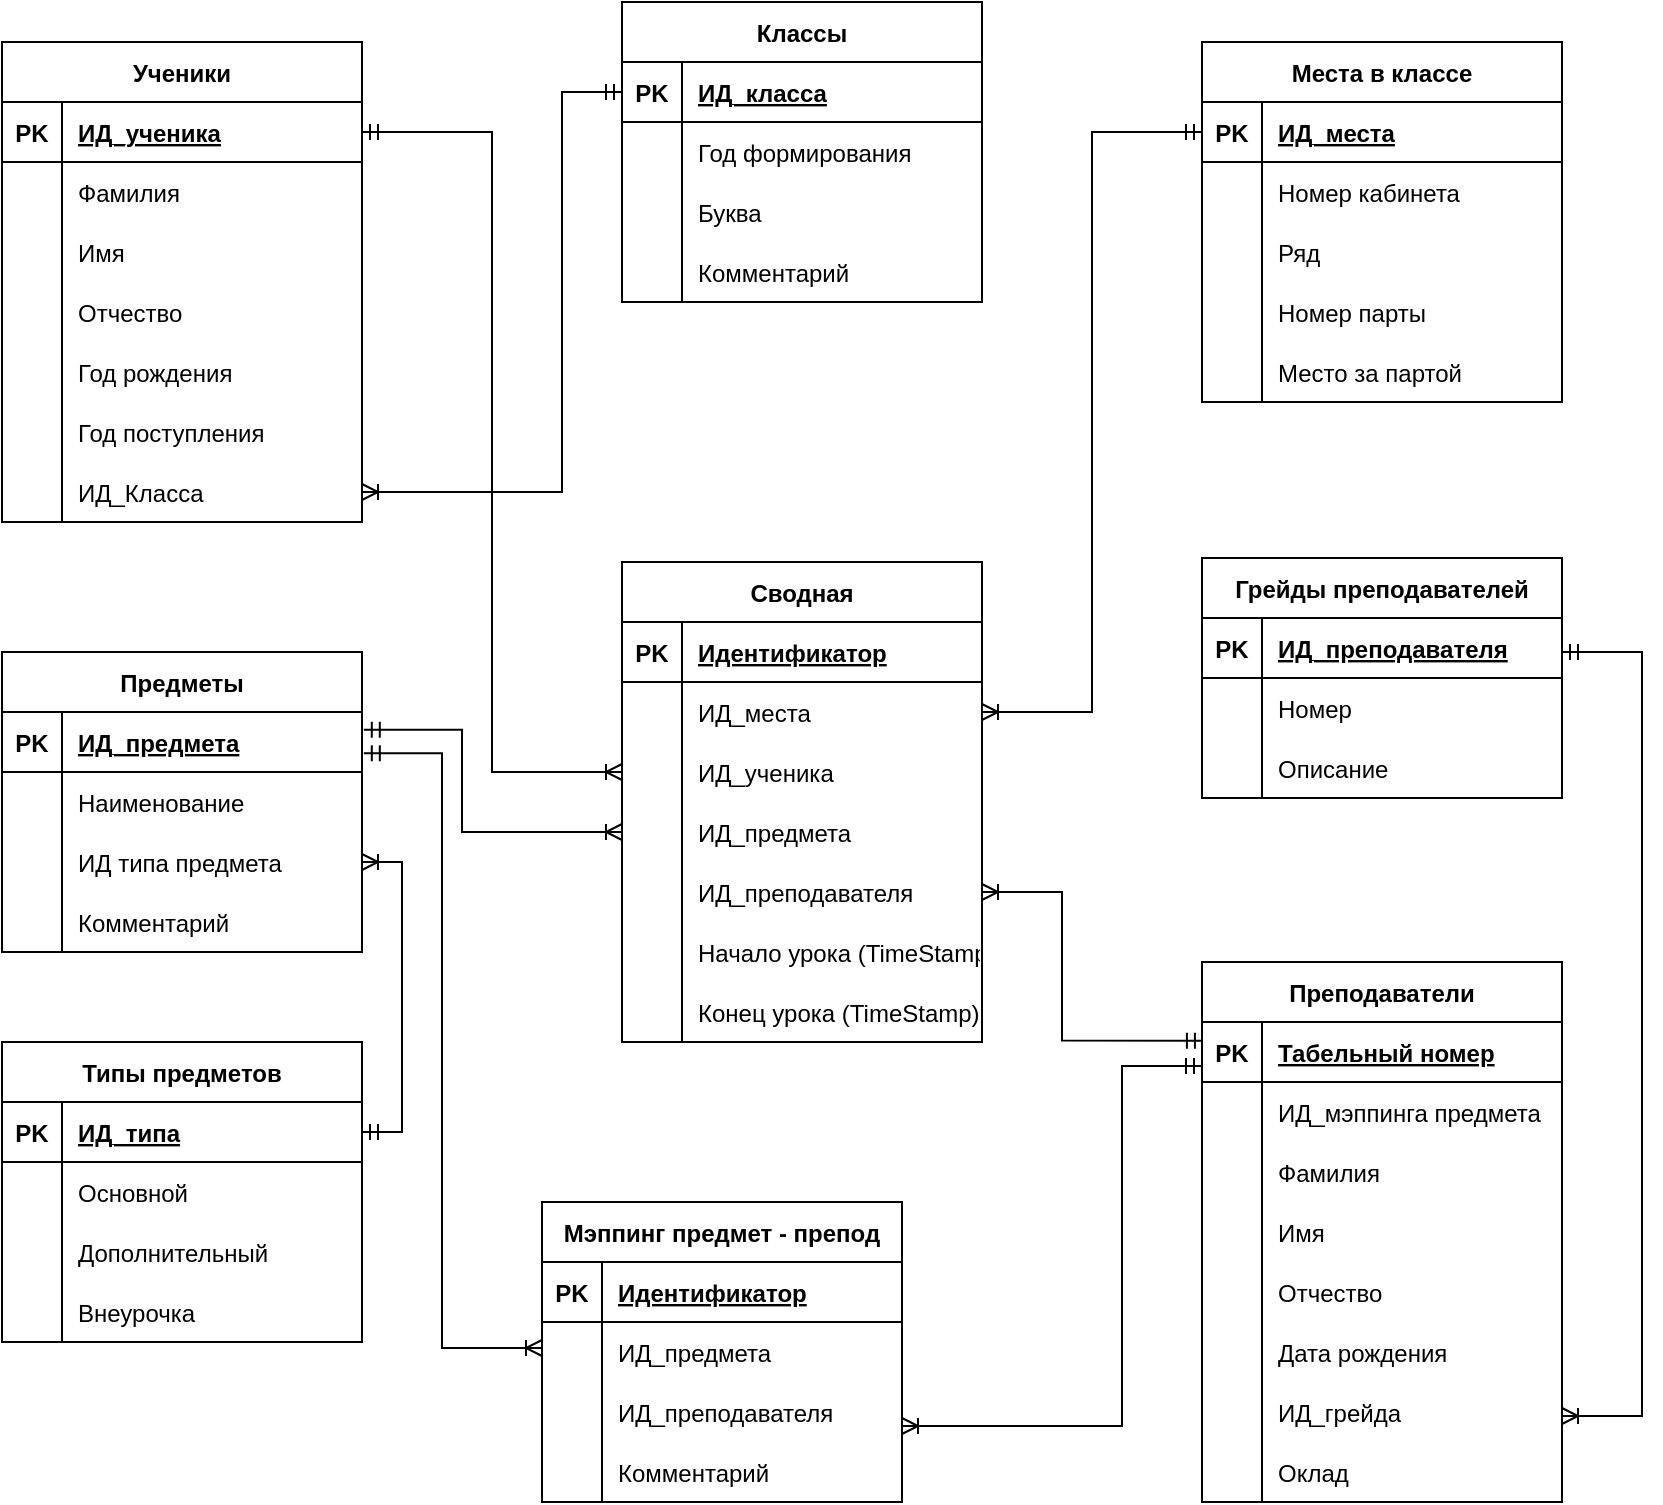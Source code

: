 <mxfile version="20.8.13" type="device"><diagram name="Page-1" id="BfJ2sQwcucWnNq_eEZPX"><mxGraphModel dx="1154" dy="532" grid="1" gridSize="10" guides="1" tooltips="1" connect="1" arrows="1" fold="1" page="1" pageScale="1" pageWidth="827" pageHeight="1169" math="0" shadow="0"><root><mxCell id="0"/><mxCell id="1" parent="0"/><mxCell id="0pB2PIKe-J7I4GtsPSoR-5" value="Ученики" style="shape=table;startSize=30;container=1;collapsible=1;childLayout=tableLayout;fixedRows=1;rowLines=0;fontStyle=1;align=center;resizeLast=1;" vertex="1" parent="1"><mxGeometry x="70" y="100" width="180" height="240" as="geometry"/></mxCell><mxCell id="0pB2PIKe-J7I4GtsPSoR-6" value="" style="shape=tableRow;horizontal=0;startSize=0;swimlaneHead=0;swimlaneBody=0;fillColor=none;collapsible=0;dropTarget=0;points=[[0,0.5],[1,0.5]];portConstraint=eastwest;top=0;left=0;right=0;bottom=1;" vertex="1" parent="0pB2PIKe-J7I4GtsPSoR-5"><mxGeometry y="30" width="180" height="30" as="geometry"/></mxCell><mxCell id="0pB2PIKe-J7I4GtsPSoR-7" value="PK" style="shape=partialRectangle;connectable=0;fillColor=none;top=0;left=0;bottom=0;right=0;fontStyle=1;overflow=hidden;" vertex="1" parent="0pB2PIKe-J7I4GtsPSoR-6"><mxGeometry width="30" height="30" as="geometry"><mxRectangle width="30" height="30" as="alternateBounds"/></mxGeometry></mxCell><mxCell id="0pB2PIKe-J7I4GtsPSoR-8" value="ИД_ученика" style="shape=partialRectangle;connectable=0;fillColor=none;top=0;left=0;bottom=0;right=0;align=left;spacingLeft=6;fontStyle=5;overflow=hidden;" vertex="1" parent="0pB2PIKe-J7I4GtsPSoR-6"><mxGeometry x="30" width="150" height="30" as="geometry"><mxRectangle width="150" height="30" as="alternateBounds"/></mxGeometry></mxCell><mxCell id="0pB2PIKe-J7I4GtsPSoR-9" value="" style="shape=tableRow;horizontal=0;startSize=0;swimlaneHead=0;swimlaneBody=0;fillColor=none;collapsible=0;dropTarget=0;points=[[0,0.5],[1,0.5]];portConstraint=eastwest;top=0;left=0;right=0;bottom=0;" vertex="1" parent="0pB2PIKe-J7I4GtsPSoR-5"><mxGeometry y="60" width="180" height="30" as="geometry"/></mxCell><mxCell id="0pB2PIKe-J7I4GtsPSoR-10" value="" style="shape=partialRectangle;connectable=0;fillColor=none;top=0;left=0;bottom=0;right=0;editable=1;overflow=hidden;" vertex="1" parent="0pB2PIKe-J7I4GtsPSoR-9"><mxGeometry width="30" height="30" as="geometry"><mxRectangle width="30" height="30" as="alternateBounds"/></mxGeometry></mxCell><mxCell id="0pB2PIKe-J7I4GtsPSoR-11" value="Фамилия" style="shape=partialRectangle;connectable=0;fillColor=none;top=0;left=0;bottom=0;right=0;align=left;spacingLeft=6;overflow=hidden;" vertex="1" parent="0pB2PIKe-J7I4GtsPSoR-9"><mxGeometry x="30" width="150" height="30" as="geometry"><mxRectangle width="150" height="30" as="alternateBounds"/></mxGeometry></mxCell><mxCell id="0pB2PIKe-J7I4GtsPSoR-12" value="" style="shape=tableRow;horizontal=0;startSize=0;swimlaneHead=0;swimlaneBody=0;fillColor=none;collapsible=0;dropTarget=0;points=[[0,0.5],[1,0.5]];portConstraint=eastwest;top=0;left=0;right=0;bottom=0;" vertex="1" parent="0pB2PIKe-J7I4GtsPSoR-5"><mxGeometry y="90" width="180" height="30" as="geometry"/></mxCell><mxCell id="0pB2PIKe-J7I4GtsPSoR-13" value="" style="shape=partialRectangle;connectable=0;fillColor=none;top=0;left=0;bottom=0;right=0;editable=1;overflow=hidden;" vertex="1" parent="0pB2PIKe-J7I4GtsPSoR-12"><mxGeometry width="30" height="30" as="geometry"><mxRectangle width="30" height="30" as="alternateBounds"/></mxGeometry></mxCell><mxCell id="0pB2PIKe-J7I4GtsPSoR-14" value="Имя" style="shape=partialRectangle;connectable=0;fillColor=none;top=0;left=0;bottom=0;right=0;align=left;spacingLeft=6;overflow=hidden;" vertex="1" parent="0pB2PIKe-J7I4GtsPSoR-12"><mxGeometry x="30" width="150" height="30" as="geometry"><mxRectangle width="150" height="30" as="alternateBounds"/></mxGeometry></mxCell><mxCell id="0pB2PIKe-J7I4GtsPSoR-15" value="" style="shape=tableRow;horizontal=0;startSize=0;swimlaneHead=0;swimlaneBody=0;fillColor=none;collapsible=0;dropTarget=0;points=[[0,0.5],[1,0.5]];portConstraint=eastwest;top=0;left=0;right=0;bottom=0;" vertex="1" parent="0pB2PIKe-J7I4GtsPSoR-5"><mxGeometry y="120" width="180" height="30" as="geometry"/></mxCell><mxCell id="0pB2PIKe-J7I4GtsPSoR-16" value="" style="shape=partialRectangle;connectable=0;fillColor=none;top=0;left=0;bottom=0;right=0;editable=1;overflow=hidden;" vertex="1" parent="0pB2PIKe-J7I4GtsPSoR-15"><mxGeometry width="30" height="30" as="geometry"><mxRectangle width="30" height="30" as="alternateBounds"/></mxGeometry></mxCell><mxCell id="0pB2PIKe-J7I4GtsPSoR-17" value="Отчество" style="shape=partialRectangle;connectable=0;fillColor=none;top=0;left=0;bottom=0;right=0;align=left;spacingLeft=6;overflow=hidden;" vertex="1" parent="0pB2PIKe-J7I4GtsPSoR-15"><mxGeometry x="30" width="150" height="30" as="geometry"><mxRectangle width="150" height="30" as="alternateBounds"/></mxGeometry></mxCell><mxCell id="0pB2PIKe-J7I4GtsPSoR-21" value="" style="shape=tableRow;horizontal=0;startSize=0;swimlaneHead=0;swimlaneBody=0;fillColor=none;collapsible=0;dropTarget=0;points=[[0,0.5],[1,0.5]];portConstraint=eastwest;top=0;left=0;right=0;bottom=0;" vertex="1" parent="0pB2PIKe-J7I4GtsPSoR-5"><mxGeometry y="150" width="180" height="30" as="geometry"/></mxCell><mxCell id="0pB2PIKe-J7I4GtsPSoR-22" value="" style="shape=partialRectangle;connectable=0;fillColor=none;top=0;left=0;bottom=0;right=0;editable=1;overflow=hidden;" vertex="1" parent="0pB2PIKe-J7I4GtsPSoR-21"><mxGeometry width="30" height="30" as="geometry"><mxRectangle width="30" height="30" as="alternateBounds"/></mxGeometry></mxCell><mxCell id="0pB2PIKe-J7I4GtsPSoR-23" value="Год рождения" style="shape=partialRectangle;connectable=0;fillColor=none;top=0;left=0;bottom=0;right=0;align=left;spacingLeft=6;overflow=hidden;" vertex="1" parent="0pB2PIKe-J7I4GtsPSoR-21"><mxGeometry x="30" width="150" height="30" as="geometry"><mxRectangle width="150" height="30" as="alternateBounds"/></mxGeometry></mxCell><mxCell id="0pB2PIKe-J7I4GtsPSoR-25" value="" style="shape=tableRow;horizontal=0;startSize=0;swimlaneHead=0;swimlaneBody=0;fillColor=none;collapsible=0;dropTarget=0;points=[[0,0.5],[1,0.5]];portConstraint=eastwest;top=0;left=0;right=0;bottom=0;" vertex="1" parent="0pB2PIKe-J7I4GtsPSoR-5"><mxGeometry y="180" width="180" height="30" as="geometry"/></mxCell><mxCell id="0pB2PIKe-J7I4GtsPSoR-26" value="" style="shape=partialRectangle;connectable=0;fillColor=none;top=0;left=0;bottom=0;right=0;editable=1;overflow=hidden;" vertex="1" parent="0pB2PIKe-J7I4GtsPSoR-25"><mxGeometry width="30" height="30" as="geometry"><mxRectangle width="30" height="30" as="alternateBounds"/></mxGeometry></mxCell><mxCell id="0pB2PIKe-J7I4GtsPSoR-27" value="Год поступления" style="shape=partialRectangle;connectable=0;fillColor=none;top=0;left=0;bottom=0;right=0;align=left;spacingLeft=6;overflow=hidden;" vertex="1" parent="0pB2PIKe-J7I4GtsPSoR-25"><mxGeometry x="30" width="150" height="30" as="geometry"><mxRectangle width="150" height="30" as="alternateBounds"/></mxGeometry></mxCell><mxCell id="0pB2PIKe-J7I4GtsPSoR-18" value="" style="shape=tableRow;horizontal=0;startSize=0;swimlaneHead=0;swimlaneBody=0;fillColor=none;collapsible=0;dropTarget=0;points=[[0,0.5],[1,0.5]];portConstraint=eastwest;top=0;left=0;right=0;bottom=0;" vertex="1" parent="0pB2PIKe-J7I4GtsPSoR-5"><mxGeometry y="210" width="180" height="30" as="geometry"/></mxCell><mxCell id="0pB2PIKe-J7I4GtsPSoR-19" value="" style="shape=partialRectangle;connectable=0;fillColor=none;top=0;left=0;bottom=0;right=0;editable=1;overflow=hidden;" vertex="1" parent="0pB2PIKe-J7I4GtsPSoR-18"><mxGeometry width="30" height="30" as="geometry"><mxRectangle width="30" height="30" as="alternateBounds"/></mxGeometry></mxCell><mxCell id="0pB2PIKe-J7I4GtsPSoR-20" value="ИД_Класса" style="shape=partialRectangle;connectable=0;fillColor=none;top=0;left=0;bottom=0;right=0;align=left;spacingLeft=6;overflow=hidden;" vertex="1" parent="0pB2PIKe-J7I4GtsPSoR-18"><mxGeometry x="30" width="150" height="30" as="geometry"><mxRectangle width="150" height="30" as="alternateBounds"/></mxGeometry></mxCell><mxCell id="0pB2PIKe-J7I4GtsPSoR-28" value="Классы" style="shape=table;startSize=30;container=1;collapsible=1;childLayout=tableLayout;fixedRows=1;rowLines=0;fontStyle=1;align=center;resizeLast=1;" vertex="1" parent="1"><mxGeometry x="380" y="80" width="180" height="150" as="geometry"/></mxCell><mxCell id="0pB2PIKe-J7I4GtsPSoR-29" value="" style="shape=tableRow;horizontal=0;startSize=0;swimlaneHead=0;swimlaneBody=0;fillColor=none;collapsible=0;dropTarget=0;points=[[0,0.5],[1,0.5]];portConstraint=eastwest;top=0;left=0;right=0;bottom=1;" vertex="1" parent="0pB2PIKe-J7I4GtsPSoR-28"><mxGeometry y="30" width="180" height="30" as="geometry"/></mxCell><mxCell id="0pB2PIKe-J7I4GtsPSoR-30" value="PK" style="shape=partialRectangle;connectable=0;fillColor=none;top=0;left=0;bottom=0;right=0;fontStyle=1;overflow=hidden;" vertex="1" parent="0pB2PIKe-J7I4GtsPSoR-29"><mxGeometry width="30" height="30" as="geometry"><mxRectangle width="30" height="30" as="alternateBounds"/></mxGeometry></mxCell><mxCell id="0pB2PIKe-J7I4GtsPSoR-31" value="ИД_класса" style="shape=partialRectangle;connectable=0;fillColor=none;top=0;left=0;bottom=0;right=0;align=left;spacingLeft=6;fontStyle=5;overflow=hidden;" vertex="1" parent="0pB2PIKe-J7I4GtsPSoR-29"><mxGeometry x="30" width="150" height="30" as="geometry"><mxRectangle width="150" height="30" as="alternateBounds"/></mxGeometry></mxCell><mxCell id="0pB2PIKe-J7I4GtsPSoR-32" value="" style="shape=tableRow;horizontal=0;startSize=0;swimlaneHead=0;swimlaneBody=0;fillColor=none;collapsible=0;dropTarget=0;points=[[0,0.5],[1,0.5]];portConstraint=eastwest;top=0;left=0;right=0;bottom=0;" vertex="1" parent="0pB2PIKe-J7I4GtsPSoR-28"><mxGeometry y="60" width="180" height="30" as="geometry"/></mxCell><mxCell id="0pB2PIKe-J7I4GtsPSoR-33" value="" style="shape=partialRectangle;connectable=0;fillColor=none;top=0;left=0;bottom=0;right=0;editable=1;overflow=hidden;" vertex="1" parent="0pB2PIKe-J7I4GtsPSoR-32"><mxGeometry width="30" height="30" as="geometry"><mxRectangle width="30" height="30" as="alternateBounds"/></mxGeometry></mxCell><mxCell id="0pB2PIKe-J7I4GtsPSoR-34" value="Год формирования" style="shape=partialRectangle;connectable=0;fillColor=none;top=0;left=0;bottom=0;right=0;align=left;spacingLeft=6;overflow=hidden;" vertex="1" parent="0pB2PIKe-J7I4GtsPSoR-32"><mxGeometry x="30" width="150" height="30" as="geometry"><mxRectangle width="150" height="30" as="alternateBounds"/></mxGeometry></mxCell><mxCell id="0pB2PIKe-J7I4GtsPSoR-35" value="" style="shape=tableRow;horizontal=0;startSize=0;swimlaneHead=0;swimlaneBody=0;fillColor=none;collapsible=0;dropTarget=0;points=[[0,0.5],[1,0.5]];portConstraint=eastwest;top=0;left=0;right=0;bottom=0;" vertex="1" parent="0pB2PIKe-J7I4GtsPSoR-28"><mxGeometry y="90" width="180" height="30" as="geometry"/></mxCell><mxCell id="0pB2PIKe-J7I4GtsPSoR-36" value="" style="shape=partialRectangle;connectable=0;fillColor=none;top=0;left=0;bottom=0;right=0;editable=1;overflow=hidden;" vertex="1" parent="0pB2PIKe-J7I4GtsPSoR-35"><mxGeometry width="30" height="30" as="geometry"><mxRectangle width="30" height="30" as="alternateBounds"/></mxGeometry></mxCell><mxCell id="0pB2PIKe-J7I4GtsPSoR-37" value="Буква" style="shape=partialRectangle;connectable=0;fillColor=none;top=0;left=0;bottom=0;right=0;align=left;spacingLeft=6;overflow=hidden;" vertex="1" parent="0pB2PIKe-J7I4GtsPSoR-35"><mxGeometry x="30" width="150" height="30" as="geometry"><mxRectangle width="150" height="30" as="alternateBounds"/></mxGeometry></mxCell><mxCell id="0pB2PIKe-J7I4GtsPSoR-38" value="" style="shape=tableRow;horizontal=0;startSize=0;swimlaneHead=0;swimlaneBody=0;fillColor=none;collapsible=0;dropTarget=0;points=[[0,0.5],[1,0.5]];portConstraint=eastwest;top=0;left=0;right=0;bottom=0;" vertex="1" parent="0pB2PIKe-J7I4GtsPSoR-28"><mxGeometry y="120" width="180" height="30" as="geometry"/></mxCell><mxCell id="0pB2PIKe-J7I4GtsPSoR-39" value="" style="shape=partialRectangle;connectable=0;fillColor=none;top=0;left=0;bottom=0;right=0;editable=1;overflow=hidden;" vertex="1" parent="0pB2PIKe-J7I4GtsPSoR-38"><mxGeometry width="30" height="30" as="geometry"><mxRectangle width="30" height="30" as="alternateBounds"/></mxGeometry></mxCell><mxCell id="0pB2PIKe-J7I4GtsPSoR-40" value="Комментарий" style="shape=partialRectangle;connectable=0;fillColor=none;top=0;left=0;bottom=0;right=0;align=left;spacingLeft=6;overflow=hidden;" vertex="1" parent="0pB2PIKe-J7I4GtsPSoR-38"><mxGeometry x="30" width="150" height="30" as="geometry"><mxRectangle width="150" height="30" as="alternateBounds"/></mxGeometry></mxCell><mxCell id="0pB2PIKe-J7I4GtsPSoR-41" value="Предметы" style="shape=table;startSize=30;container=1;collapsible=1;childLayout=tableLayout;fixedRows=1;rowLines=0;fontStyle=1;align=center;resizeLast=1;" vertex="1" parent="1"><mxGeometry x="70" y="405" width="180" height="150" as="geometry"/></mxCell><mxCell id="0pB2PIKe-J7I4GtsPSoR-42" value="" style="shape=tableRow;horizontal=0;startSize=0;swimlaneHead=0;swimlaneBody=0;fillColor=none;collapsible=0;dropTarget=0;points=[[0,0.5],[1,0.5]];portConstraint=eastwest;top=0;left=0;right=0;bottom=1;" vertex="1" parent="0pB2PIKe-J7I4GtsPSoR-41"><mxGeometry y="30" width="180" height="30" as="geometry"/></mxCell><mxCell id="0pB2PIKe-J7I4GtsPSoR-43" value="PK" style="shape=partialRectangle;connectable=0;fillColor=none;top=0;left=0;bottom=0;right=0;fontStyle=1;overflow=hidden;" vertex="1" parent="0pB2PIKe-J7I4GtsPSoR-42"><mxGeometry width="30" height="30" as="geometry"><mxRectangle width="30" height="30" as="alternateBounds"/></mxGeometry></mxCell><mxCell id="0pB2PIKe-J7I4GtsPSoR-44" value="ИД_предмета" style="shape=partialRectangle;connectable=0;fillColor=none;top=0;left=0;bottom=0;right=0;align=left;spacingLeft=6;fontStyle=5;overflow=hidden;" vertex="1" parent="0pB2PIKe-J7I4GtsPSoR-42"><mxGeometry x="30" width="150" height="30" as="geometry"><mxRectangle width="150" height="30" as="alternateBounds"/></mxGeometry></mxCell><mxCell id="0pB2PIKe-J7I4GtsPSoR-45" value="" style="shape=tableRow;horizontal=0;startSize=0;swimlaneHead=0;swimlaneBody=0;fillColor=none;collapsible=0;dropTarget=0;points=[[0,0.5],[1,0.5]];portConstraint=eastwest;top=0;left=0;right=0;bottom=0;" vertex="1" parent="0pB2PIKe-J7I4GtsPSoR-41"><mxGeometry y="60" width="180" height="30" as="geometry"/></mxCell><mxCell id="0pB2PIKe-J7I4GtsPSoR-46" value="" style="shape=partialRectangle;connectable=0;fillColor=none;top=0;left=0;bottom=0;right=0;editable=1;overflow=hidden;" vertex="1" parent="0pB2PIKe-J7I4GtsPSoR-45"><mxGeometry width="30" height="30" as="geometry"><mxRectangle width="30" height="30" as="alternateBounds"/></mxGeometry></mxCell><mxCell id="0pB2PIKe-J7I4GtsPSoR-47" value="Наименование" style="shape=partialRectangle;connectable=0;fillColor=none;top=0;left=0;bottom=0;right=0;align=left;spacingLeft=6;overflow=hidden;" vertex="1" parent="0pB2PIKe-J7I4GtsPSoR-45"><mxGeometry x="30" width="150" height="30" as="geometry"><mxRectangle width="150" height="30" as="alternateBounds"/></mxGeometry></mxCell><mxCell id="0pB2PIKe-J7I4GtsPSoR-48" value="" style="shape=tableRow;horizontal=0;startSize=0;swimlaneHead=0;swimlaneBody=0;fillColor=none;collapsible=0;dropTarget=0;points=[[0,0.5],[1,0.5]];portConstraint=eastwest;top=0;left=0;right=0;bottom=0;" vertex="1" parent="0pB2PIKe-J7I4GtsPSoR-41"><mxGeometry y="90" width="180" height="30" as="geometry"/></mxCell><mxCell id="0pB2PIKe-J7I4GtsPSoR-49" value="" style="shape=partialRectangle;connectable=0;fillColor=none;top=0;left=0;bottom=0;right=0;editable=1;overflow=hidden;" vertex="1" parent="0pB2PIKe-J7I4GtsPSoR-48"><mxGeometry width="30" height="30" as="geometry"><mxRectangle width="30" height="30" as="alternateBounds"/></mxGeometry></mxCell><mxCell id="0pB2PIKe-J7I4GtsPSoR-50" value="ИД типа предмета" style="shape=partialRectangle;connectable=0;fillColor=none;top=0;left=0;bottom=0;right=0;align=left;spacingLeft=6;overflow=hidden;" vertex="1" parent="0pB2PIKe-J7I4GtsPSoR-48"><mxGeometry x="30" width="150" height="30" as="geometry"><mxRectangle width="150" height="30" as="alternateBounds"/></mxGeometry></mxCell><mxCell id="0pB2PIKe-J7I4GtsPSoR-51" value="" style="shape=tableRow;horizontal=0;startSize=0;swimlaneHead=0;swimlaneBody=0;fillColor=none;collapsible=0;dropTarget=0;points=[[0,0.5],[1,0.5]];portConstraint=eastwest;top=0;left=0;right=0;bottom=0;" vertex="1" parent="0pB2PIKe-J7I4GtsPSoR-41"><mxGeometry y="120" width="180" height="30" as="geometry"/></mxCell><mxCell id="0pB2PIKe-J7I4GtsPSoR-52" value="" style="shape=partialRectangle;connectable=0;fillColor=none;top=0;left=0;bottom=0;right=0;editable=1;overflow=hidden;" vertex="1" parent="0pB2PIKe-J7I4GtsPSoR-51"><mxGeometry width="30" height="30" as="geometry"><mxRectangle width="30" height="30" as="alternateBounds"/></mxGeometry></mxCell><mxCell id="0pB2PIKe-J7I4GtsPSoR-53" value="Комментарий" style="shape=partialRectangle;connectable=0;fillColor=none;top=0;left=0;bottom=0;right=0;align=left;spacingLeft=6;overflow=hidden;" vertex="1" parent="0pB2PIKe-J7I4GtsPSoR-51"><mxGeometry x="30" width="150" height="30" as="geometry"><mxRectangle width="150" height="30" as="alternateBounds"/></mxGeometry></mxCell><mxCell id="0pB2PIKe-J7I4GtsPSoR-54" value="Сводная" style="shape=table;startSize=30;container=1;collapsible=1;childLayout=tableLayout;fixedRows=1;rowLines=0;fontStyle=1;align=center;resizeLast=1;" vertex="1" parent="1"><mxGeometry x="380" y="360" width="180" height="240" as="geometry"/></mxCell><mxCell id="0pB2PIKe-J7I4GtsPSoR-55" value="" style="shape=tableRow;horizontal=0;startSize=0;swimlaneHead=0;swimlaneBody=0;fillColor=none;collapsible=0;dropTarget=0;points=[[0,0.5],[1,0.5]];portConstraint=eastwest;top=0;left=0;right=0;bottom=1;" vertex="1" parent="0pB2PIKe-J7I4GtsPSoR-54"><mxGeometry y="30" width="180" height="30" as="geometry"/></mxCell><mxCell id="0pB2PIKe-J7I4GtsPSoR-56" value="PK" style="shape=partialRectangle;connectable=0;fillColor=none;top=0;left=0;bottom=0;right=0;fontStyle=1;overflow=hidden;" vertex="1" parent="0pB2PIKe-J7I4GtsPSoR-55"><mxGeometry width="30" height="30" as="geometry"><mxRectangle width="30" height="30" as="alternateBounds"/></mxGeometry></mxCell><mxCell id="0pB2PIKe-J7I4GtsPSoR-57" value="Идентификатор" style="shape=partialRectangle;connectable=0;fillColor=none;top=0;left=0;bottom=0;right=0;align=left;spacingLeft=6;fontStyle=5;overflow=hidden;" vertex="1" parent="0pB2PIKe-J7I4GtsPSoR-55"><mxGeometry x="30" width="150" height="30" as="geometry"><mxRectangle width="150" height="30" as="alternateBounds"/></mxGeometry></mxCell><mxCell id="0pB2PIKe-J7I4GtsPSoR-166" value="" style="shape=tableRow;horizontal=0;startSize=0;swimlaneHead=0;swimlaneBody=0;fillColor=none;collapsible=0;dropTarget=0;points=[[0,0.5],[1,0.5]];portConstraint=eastwest;top=0;left=0;right=0;bottom=0;" vertex="1" parent="0pB2PIKe-J7I4GtsPSoR-54"><mxGeometry y="60" width="180" height="30" as="geometry"/></mxCell><mxCell id="0pB2PIKe-J7I4GtsPSoR-167" value="" style="shape=partialRectangle;connectable=0;fillColor=none;top=0;left=0;bottom=0;right=0;editable=1;overflow=hidden;" vertex="1" parent="0pB2PIKe-J7I4GtsPSoR-166"><mxGeometry width="30" height="30" as="geometry"><mxRectangle width="30" height="30" as="alternateBounds"/></mxGeometry></mxCell><mxCell id="0pB2PIKe-J7I4GtsPSoR-168" value="ИД_места" style="shape=partialRectangle;connectable=0;fillColor=none;top=0;left=0;bottom=0;right=0;align=left;spacingLeft=6;overflow=hidden;" vertex="1" parent="0pB2PIKe-J7I4GtsPSoR-166"><mxGeometry x="30" width="150" height="30" as="geometry"><mxRectangle width="150" height="30" as="alternateBounds"/></mxGeometry></mxCell><mxCell id="0pB2PIKe-J7I4GtsPSoR-58" value="" style="shape=tableRow;horizontal=0;startSize=0;swimlaneHead=0;swimlaneBody=0;fillColor=none;collapsible=0;dropTarget=0;points=[[0,0.5],[1,0.5]];portConstraint=eastwest;top=0;left=0;right=0;bottom=0;" vertex="1" parent="0pB2PIKe-J7I4GtsPSoR-54"><mxGeometry y="90" width="180" height="30" as="geometry"/></mxCell><mxCell id="0pB2PIKe-J7I4GtsPSoR-59" value="" style="shape=partialRectangle;connectable=0;fillColor=none;top=0;left=0;bottom=0;right=0;editable=1;overflow=hidden;" vertex="1" parent="0pB2PIKe-J7I4GtsPSoR-58"><mxGeometry width="30" height="30" as="geometry"><mxRectangle width="30" height="30" as="alternateBounds"/></mxGeometry></mxCell><mxCell id="0pB2PIKe-J7I4GtsPSoR-60" value="ИД_ученика" style="shape=partialRectangle;connectable=0;fillColor=none;top=0;left=0;bottom=0;right=0;align=left;spacingLeft=6;overflow=hidden;" vertex="1" parent="0pB2PIKe-J7I4GtsPSoR-58"><mxGeometry x="30" width="150" height="30" as="geometry"><mxRectangle width="150" height="30" as="alternateBounds"/></mxGeometry></mxCell><mxCell id="0pB2PIKe-J7I4GtsPSoR-61" value="" style="shape=tableRow;horizontal=0;startSize=0;swimlaneHead=0;swimlaneBody=0;fillColor=none;collapsible=0;dropTarget=0;points=[[0,0.5],[1,0.5]];portConstraint=eastwest;top=0;left=0;right=0;bottom=0;" vertex="1" parent="0pB2PIKe-J7I4GtsPSoR-54"><mxGeometry y="120" width="180" height="30" as="geometry"/></mxCell><mxCell id="0pB2PIKe-J7I4GtsPSoR-62" value="" style="shape=partialRectangle;connectable=0;fillColor=none;top=0;left=0;bottom=0;right=0;editable=1;overflow=hidden;" vertex="1" parent="0pB2PIKe-J7I4GtsPSoR-61"><mxGeometry width="30" height="30" as="geometry"><mxRectangle width="30" height="30" as="alternateBounds"/></mxGeometry></mxCell><mxCell id="0pB2PIKe-J7I4GtsPSoR-63" value="" style="shape=partialRectangle;connectable=0;fillColor=none;top=0;left=0;bottom=0;right=0;align=left;spacingLeft=6;overflow=hidden;" vertex="1" parent="0pB2PIKe-J7I4GtsPSoR-61"><mxGeometry x="30" width="150" height="30" as="geometry"><mxRectangle width="150" height="30" as="alternateBounds"/></mxGeometry></mxCell><mxCell id="0pB2PIKe-J7I4GtsPSoR-64" value="" style="shape=tableRow;horizontal=0;startSize=0;swimlaneHead=0;swimlaneBody=0;fillColor=none;collapsible=0;dropTarget=0;points=[[0,0.5],[1,0.5]];portConstraint=eastwest;top=0;left=0;right=0;bottom=0;" vertex="1" parent="0pB2PIKe-J7I4GtsPSoR-54"><mxGeometry y="150" width="180" height="30" as="geometry"/></mxCell><mxCell id="0pB2PIKe-J7I4GtsPSoR-65" value="" style="shape=partialRectangle;connectable=0;fillColor=none;top=0;left=0;bottom=0;right=0;editable=1;overflow=hidden;" vertex="1" parent="0pB2PIKe-J7I4GtsPSoR-64"><mxGeometry width="30" height="30" as="geometry"><mxRectangle width="30" height="30" as="alternateBounds"/></mxGeometry></mxCell><mxCell id="0pB2PIKe-J7I4GtsPSoR-66" value="ИД_преподавателя" style="shape=partialRectangle;connectable=0;fillColor=none;top=0;left=0;bottom=0;right=0;align=left;spacingLeft=6;overflow=hidden;" vertex="1" parent="0pB2PIKe-J7I4GtsPSoR-64"><mxGeometry x="30" width="150" height="30" as="geometry"><mxRectangle width="150" height="30" as="alternateBounds"/></mxGeometry></mxCell><mxCell id="0pB2PIKe-J7I4GtsPSoR-109" value="" style="shape=tableRow;horizontal=0;startSize=0;swimlaneHead=0;swimlaneBody=0;fillColor=none;collapsible=0;dropTarget=0;points=[[0,0.5],[1,0.5]];portConstraint=eastwest;top=0;left=0;right=0;bottom=0;" vertex="1" parent="0pB2PIKe-J7I4GtsPSoR-54"><mxGeometry y="180" width="180" height="30" as="geometry"/></mxCell><mxCell id="0pB2PIKe-J7I4GtsPSoR-110" value="" style="shape=partialRectangle;connectable=0;fillColor=none;top=0;left=0;bottom=0;right=0;editable=1;overflow=hidden;" vertex="1" parent="0pB2PIKe-J7I4GtsPSoR-109"><mxGeometry width="30" height="30" as="geometry"><mxRectangle width="30" height="30" as="alternateBounds"/></mxGeometry></mxCell><mxCell id="0pB2PIKe-J7I4GtsPSoR-111" value="Начало урока (TimeStamp)" style="shape=partialRectangle;connectable=0;fillColor=none;top=0;left=0;bottom=0;right=0;align=left;spacingLeft=6;overflow=hidden;" vertex="1" parent="0pB2PIKe-J7I4GtsPSoR-109"><mxGeometry x="30" width="150" height="30" as="geometry"><mxRectangle width="150" height="30" as="alternateBounds"/></mxGeometry></mxCell><mxCell id="0pB2PIKe-J7I4GtsPSoR-106" value="" style="shape=tableRow;horizontal=0;startSize=0;swimlaneHead=0;swimlaneBody=0;fillColor=none;collapsible=0;dropTarget=0;points=[[0,0.5],[1,0.5]];portConstraint=eastwest;top=0;left=0;right=0;bottom=0;" vertex="1" parent="0pB2PIKe-J7I4GtsPSoR-54"><mxGeometry y="210" width="180" height="30" as="geometry"/></mxCell><mxCell id="0pB2PIKe-J7I4GtsPSoR-107" value="" style="shape=partialRectangle;connectable=0;fillColor=none;top=0;left=0;bottom=0;right=0;editable=1;overflow=hidden;" vertex="1" parent="0pB2PIKe-J7I4GtsPSoR-106"><mxGeometry width="30" height="30" as="geometry"><mxRectangle width="30" height="30" as="alternateBounds"/></mxGeometry></mxCell><mxCell id="0pB2PIKe-J7I4GtsPSoR-108" value="Конец урока (TimeStamp)" style="shape=partialRectangle;connectable=0;fillColor=none;top=0;left=0;bottom=0;right=0;align=left;spacingLeft=6;overflow=hidden;" vertex="1" parent="0pB2PIKe-J7I4GtsPSoR-106"><mxGeometry x="30" width="150" height="30" as="geometry"><mxRectangle width="150" height="30" as="alternateBounds"/></mxGeometry></mxCell><mxCell id="0pB2PIKe-J7I4GtsPSoR-67" value="Места в классе" style="shape=table;startSize=30;container=1;collapsible=1;childLayout=tableLayout;fixedRows=1;rowLines=0;fontStyle=1;align=center;resizeLast=1;" vertex="1" parent="1"><mxGeometry x="670" y="100" width="180" height="180" as="geometry"/></mxCell><mxCell id="0pB2PIKe-J7I4GtsPSoR-68" value="" style="shape=tableRow;horizontal=0;startSize=0;swimlaneHead=0;swimlaneBody=0;fillColor=none;collapsible=0;dropTarget=0;points=[[0,0.5],[1,0.5]];portConstraint=eastwest;top=0;left=0;right=0;bottom=1;" vertex="1" parent="0pB2PIKe-J7I4GtsPSoR-67"><mxGeometry y="30" width="180" height="30" as="geometry"/></mxCell><mxCell id="0pB2PIKe-J7I4GtsPSoR-69" value="PK" style="shape=partialRectangle;connectable=0;fillColor=none;top=0;left=0;bottom=0;right=0;fontStyle=1;overflow=hidden;" vertex="1" parent="0pB2PIKe-J7I4GtsPSoR-68"><mxGeometry width="30" height="30" as="geometry"><mxRectangle width="30" height="30" as="alternateBounds"/></mxGeometry></mxCell><mxCell id="0pB2PIKe-J7I4GtsPSoR-70" value="ИД_места" style="shape=partialRectangle;connectable=0;fillColor=none;top=0;left=0;bottom=0;right=0;align=left;spacingLeft=6;fontStyle=5;overflow=hidden;" vertex="1" parent="0pB2PIKe-J7I4GtsPSoR-68"><mxGeometry x="30" width="150" height="30" as="geometry"><mxRectangle width="150" height="30" as="alternateBounds"/></mxGeometry></mxCell><mxCell id="0pB2PIKe-J7I4GtsPSoR-150" value="" style="shape=tableRow;horizontal=0;startSize=0;swimlaneHead=0;swimlaneBody=0;fillColor=none;collapsible=0;dropTarget=0;points=[[0,0.5],[1,0.5]];portConstraint=eastwest;top=0;left=0;right=0;bottom=0;" vertex="1" parent="0pB2PIKe-J7I4GtsPSoR-67"><mxGeometry y="60" width="180" height="30" as="geometry"/></mxCell><mxCell id="0pB2PIKe-J7I4GtsPSoR-151" value="" style="shape=partialRectangle;connectable=0;fillColor=none;top=0;left=0;bottom=0;right=0;editable=1;overflow=hidden;" vertex="1" parent="0pB2PIKe-J7I4GtsPSoR-150"><mxGeometry width="30" height="30" as="geometry"><mxRectangle width="30" height="30" as="alternateBounds"/></mxGeometry></mxCell><mxCell id="0pB2PIKe-J7I4GtsPSoR-152" value="Номер кабинета" style="shape=partialRectangle;connectable=0;fillColor=none;top=0;left=0;bottom=0;right=0;align=left;spacingLeft=6;overflow=hidden;" vertex="1" parent="0pB2PIKe-J7I4GtsPSoR-150"><mxGeometry x="30" width="150" height="30" as="geometry"><mxRectangle width="150" height="30" as="alternateBounds"/></mxGeometry></mxCell><mxCell id="0pB2PIKe-J7I4GtsPSoR-71" value="" style="shape=tableRow;horizontal=0;startSize=0;swimlaneHead=0;swimlaneBody=0;fillColor=none;collapsible=0;dropTarget=0;points=[[0,0.5],[1,0.5]];portConstraint=eastwest;top=0;left=0;right=0;bottom=0;" vertex="1" parent="0pB2PIKe-J7I4GtsPSoR-67"><mxGeometry y="90" width="180" height="30" as="geometry"/></mxCell><mxCell id="0pB2PIKe-J7I4GtsPSoR-72" value="" style="shape=partialRectangle;connectable=0;fillColor=none;top=0;left=0;bottom=0;right=0;editable=1;overflow=hidden;" vertex="1" parent="0pB2PIKe-J7I4GtsPSoR-71"><mxGeometry width="30" height="30" as="geometry"><mxRectangle width="30" height="30" as="alternateBounds"/></mxGeometry></mxCell><mxCell id="0pB2PIKe-J7I4GtsPSoR-73" value="Ряд" style="shape=partialRectangle;connectable=0;fillColor=none;top=0;left=0;bottom=0;right=0;align=left;spacingLeft=6;overflow=hidden;" vertex="1" parent="0pB2PIKe-J7I4GtsPSoR-71"><mxGeometry x="30" width="150" height="30" as="geometry"><mxRectangle width="150" height="30" as="alternateBounds"/></mxGeometry></mxCell><mxCell id="0pB2PIKe-J7I4GtsPSoR-74" value="" style="shape=tableRow;horizontal=0;startSize=0;swimlaneHead=0;swimlaneBody=0;fillColor=none;collapsible=0;dropTarget=0;points=[[0,0.5],[1,0.5]];portConstraint=eastwest;top=0;left=0;right=0;bottom=0;" vertex="1" parent="0pB2PIKe-J7I4GtsPSoR-67"><mxGeometry y="120" width="180" height="30" as="geometry"/></mxCell><mxCell id="0pB2PIKe-J7I4GtsPSoR-75" value="" style="shape=partialRectangle;connectable=0;fillColor=none;top=0;left=0;bottom=0;right=0;editable=1;overflow=hidden;" vertex="1" parent="0pB2PIKe-J7I4GtsPSoR-74"><mxGeometry width="30" height="30" as="geometry"><mxRectangle width="30" height="30" as="alternateBounds"/></mxGeometry></mxCell><mxCell id="0pB2PIKe-J7I4GtsPSoR-76" value="Номер парты" style="shape=partialRectangle;connectable=0;fillColor=none;top=0;left=0;bottom=0;right=0;align=left;spacingLeft=6;overflow=hidden;" vertex="1" parent="0pB2PIKe-J7I4GtsPSoR-74"><mxGeometry x="30" width="150" height="30" as="geometry"><mxRectangle width="150" height="30" as="alternateBounds"/></mxGeometry></mxCell><mxCell id="0pB2PIKe-J7I4GtsPSoR-77" value="" style="shape=tableRow;horizontal=0;startSize=0;swimlaneHead=0;swimlaneBody=0;fillColor=none;collapsible=0;dropTarget=0;points=[[0,0.5],[1,0.5]];portConstraint=eastwest;top=0;left=0;right=0;bottom=0;" vertex="1" parent="0pB2PIKe-J7I4GtsPSoR-67"><mxGeometry y="150" width="180" height="30" as="geometry"/></mxCell><mxCell id="0pB2PIKe-J7I4GtsPSoR-78" value="" style="shape=partialRectangle;connectable=0;fillColor=none;top=0;left=0;bottom=0;right=0;editable=1;overflow=hidden;" vertex="1" parent="0pB2PIKe-J7I4GtsPSoR-77"><mxGeometry width="30" height="30" as="geometry"><mxRectangle width="30" height="30" as="alternateBounds"/></mxGeometry></mxCell><mxCell id="0pB2PIKe-J7I4GtsPSoR-79" value="Место за партой" style="shape=partialRectangle;connectable=0;fillColor=none;top=0;left=0;bottom=0;right=0;align=left;spacingLeft=6;overflow=hidden;" vertex="1" parent="0pB2PIKe-J7I4GtsPSoR-77"><mxGeometry x="30" width="150" height="30" as="geometry"><mxRectangle width="150" height="30" as="alternateBounds"/></mxGeometry></mxCell><mxCell id="0pB2PIKe-J7I4GtsPSoR-80" value="Грейды преподавателей" style="shape=table;startSize=30;container=1;collapsible=1;childLayout=tableLayout;fixedRows=1;rowLines=0;fontStyle=1;align=center;resizeLast=1;" vertex="1" parent="1"><mxGeometry x="670" y="358" width="180" height="120" as="geometry"/></mxCell><mxCell id="0pB2PIKe-J7I4GtsPSoR-81" value="" style="shape=tableRow;horizontal=0;startSize=0;swimlaneHead=0;swimlaneBody=0;fillColor=none;collapsible=0;dropTarget=0;points=[[0,0.5],[1,0.5]];portConstraint=eastwest;top=0;left=0;right=0;bottom=1;" vertex="1" parent="0pB2PIKe-J7I4GtsPSoR-80"><mxGeometry y="30" width="180" height="30" as="geometry"/></mxCell><mxCell id="0pB2PIKe-J7I4GtsPSoR-82" value="PK" style="shape=partialRectangle;connectable=0;fillColor=none;top=0;left=0;bottom=0;right=0;fontStyle=1;overflow=hidden;" vertex="1" parent="0pB2PIKe-J7I4GtsPSoR-81"><mxGeometry width="30" height="30" as="geometry"><mxRectangle width="30" height="30" as="alternateBounds"/></mxGeometry></mxCell><mxCell id="0pB2PIKe-J7I4GtsPSoR-83" value="ИД_преподавателя" style="shape=partialRectangle;connectable=0;fillColor=none;top=0;left=0;bottom=0;right=0;align=left;spacingLeft=6;fontStyle=5;overflow=hidden;" vertex="1" parent="0pB2PIKe-J7I4GtsPSoR-81"><mxGeometry x="30" width="150" height="30" as="geometry"><mxRectangle width="150" height="30" as="alternateBounds"/></mxGeometry></mxCell><mxCell id="0pB2PIKe-J7I4GtsPSoR-84" value="" style="shape=tableRow;horizontal=0;startSize=0;swimlaneHead=0;swimlaneBody=0;fillColor=none;collapsible=0;dropTarget=0;points=[[0,0.5],[1,0.5]];portConstraint=eastwest;top=0;left=0;right=0;bottom=0;" vertex="1" parent="0pB2PIKe-J7I4GtsPSoR-80"><mxGeometry y="60" width="180" height="30" as="geometry"/></mxCell><mxCell id="0pB2PIKe-J7I4GtsPSoR-85" value="" style="shape=partialRectangle;connectable=0;fillColor=none;top=0;left=0;bottom=0;right=0;editable=1;overflow=hidden;" vertex="1" parent="0pB2PIKe-J7I4GtsPSoR-84"><mxGeometry width="30" height="30" as="geometry"><mxRectangle width="30" height="30" as="alternateBounds"/></mxGeometry></mxCell><mxCell id="0pB2PIKe-J7I4GtsPSoR-86" value="Номер" style="shape=partialRectangle;connectable=0;fillColor=none;top=0;left=0;bottom=0;right=0;align=left;spacingLeft=6;overflow=hidden;" vertex="1" parent="0pB2PIKe-J7I4GtsPSoR-84"><mxGeometry x="30" width="150" height="30" as="geometry"><mxRectangle width="150" height="30" as="alternateBounds"/></mxGeometry></mxCell><mxCell id="0pB2PIKe-J7I4GtsPSoR-87" value="" style="shape=tableRow;horizontal=0;startSize=0;swimlaneHead=0;swimlaneBody=0;fillColor=none;collapsible=0;dropTarget=0;points=[[0,0.5],[1,0.5]];portConstraint=eastwest;top=0;left=0;right=0;bottom=0;" vertex="1" parent="0pB2PIKe-J7I4GtsPSoR-80"><mxGeometry y="90" width="180" height="30" as="geometry"/></mxCell><mxCell id="0pB2PIKe-J7I4GtsPSoR-88" value="" style="shape=partialRectangle;connectable=0;fillColor=none;top=0;left=0;bottom=0;right=0;editable=1;overflow=hidden;" vertex="1" parent="0pB2PIKe-J7I4GtsPSoR-87"><mxGeometry width="30" height="30" as="geometry"><mxRectangle width="30" height="30" as="alternateBounds"/></mxGeometry></mxCell><mxCell id="0pB2PIKe-J7I4GtsPSoR-89" value="Описание" style="shape=partialRectangle;connectable=0;fillColor=none;top=0;left=0;bottom=0;right=0;align=left;spacingLeft=6;overflow=hidden;" vertex="1" parent="0pB2PIKe-J7I4GtsPSoR-87"><mxGeometry x="30" width="150" height="30" as="geometry"><mxRectangle width="150" height="30" as="alternateBounds"/></mxGeometry></mxCell><mxCell id="0pB2PIKe-J7I4GtsPSoR-93" value="Преподаватели" style="shape=table;startSize=30;container=1;collapsible=1;childLayout=tableLayout;fixedRows=1;rowLines=0;fontStyle=1;align=center;resizeLast=1;" vertex="1" parent="1"><mxGeometry x="670" y="560" width="180" height="270" as="geometry"/></mxCell><mxCell id="0pB2PIKe-J7I4GtsPSoR-94" value="" style="shape=tableRow;horizontal=0;startSize=0;swimlaneHead=0;swimlaneBody=0;fillColor=none;collapsible=0;dropTarget=0;points=[[0,0.5],[1,0.5]];portConstraint=eastwest;top=0;left=0;right=0;bottom=1;" vertex="1" parent="0pB2PIKe-J7I4GtsPSoR-93"><mxGeometry y="30" width="180" height="30" as="geometry"/></mxCell><mxCell id="0pB2PIKe-J7I4GtsPSoR-95" value="PK" style="shape=partialRectangle;connectable=0;fillColor=none;top=0;left=0;bottom=0;right=0;fontStyle=1;overflow=hidden;" vertex="1" parent="0pB2PIKe-J7I4GtsPSoR-94"><mxGeometry width="30" height="30" as="geometry"><mxRectangle width="30" height="30" as="alternateBounds"/></mxGeometry></mxCell><mxCell id="0pB2PIKe-J7I4GtsPSoR-96" value="Табельный номер" style="shape=partialRectangle;connectable=0;fillColor=none;top=0;left=0;bottom=0;right=0;align=left;spacingLeft=6;fontStyle=5;overflow=hidden;" vertex="1" parent="0pB2PIKe-J7I4GtsPSoR-94"><mxGeometry x="30" width="150" height="30" as="geometry"><mxRectangle width="150" height="30" as="alternateBounds"/></mxGeometry></mxCell><mxCell id="0pB2PIKe-J7I4GtsPSoR-97" value="" style="shape=tableRow;horizontal=0;startSize=0;swimlaneHead=0;swimlaneBody=0;fillColor=none;collapsible=0;dropTarget=0;points=[[0,0.5],[1,0.5]];portConstraint=eastwest;top=0;left=0;right=0;bottom=0;" vertex="1" parent="0pB2PIKe-J7I4GtsPSoR-93"><mxGeometry y="60" width="180" height="30" as="geometry"/></mxCell><mxCell id="0pB2PIKe-J7I4GtsPSoR-98" value="" style="shape=partialRectangle;connectable=0;fillColor=none;top=0;left=0;bottom=0;right=0;editable=1;overflow=hidden;" vertex="1" parent="0pB2PIKe-J7I4GtsPSoR-97"><mxGeometry width="30" height="30" as="geometry"><mxRectangle width="30" height="30" as="alternateBounds"/></mxGeometry></mxCell><mxCell id="0pB2PIKe-J7I4GtsPSoR-99" value="ИД_мэппинга предмета" style="shape=partialRectangle;connectable=0;fillColor=none;top=0;left=0;bottom=0;right=0;align=left;spacingLeft=6;overflow=hidden;" vertex="1" parent="0pB2PIKe-J7I4GtsPSoR-97"><mxGeometry x="30" width="150" height="30" as="geometry"><mxRectangle width="150" height="30" as="alternateBounds"/></mxGeometry></mxCell><mxCell id="0pB2PIKe-J7I4GtsPSoR-100" value="" style="shape=tableRow;horizontal=0;startSize=0;swimlaneHead=0;swimlaneBody=0;fillColor=none;collapsible=0;dropTarget=0;points=[[0,0.5],[1,0.5]];portConstraint=eastwest;top=0;left=0;right=0;bottom=0;" vertex="1" parent="0pB2PIKe-J7I4GtsPSoR-93"><mxGeometry y="90" width="180" height="30" as="geometry"/></mxCell><mxCell id="0pB2PIKe-J7I4GtsPSoR-101" value="" style="shape=partialRectangle;connectable=0;fillColor=none;top=0;left=0;bottom=0;right=0;editable=1;overflow=hidden;" vertex="1" parent="0pB2PIKe-J7I4GtsPSoR-100"><mxGeometry width="30" height="30" as="geometry"><mxRectangle width="30" height="30" as="alternateBounds"/></mxGeometry></mxCell><mxCell id="0pB2PIKe-J7I4GtsPSoR-102" value="Фамилия" style="shape=partialRectangle;connectable=0;fillColor=none;top=0;left=0;bottom=0;right=0;align=left;spacingLeft=6;overflow=hidden;" vertex="1" parent="0pB2PIKe-J7I4GtsPSoR-100"><mxGeometry x="30" width="150" height="30" as="geometry"><mxRectangle width="150" height="30" as="alternateBounds"/></mxGeometry></mxCell><mxCell id="0pB2PIKe-J7I4GtsPSoR-117" value="" style="shape=tableRow;horizontal=0;startSize=0;swimlaneHead=0;swimlaneBody=0;fillColor=none;collapsible=0;dropTarget=0;points=[[0,0.5],[1,0.5]];portConstraint=eastwest;top=0;left=0;right=0;bottom=0;" vertex="1" parent="0pB2PIKe-J7I4GtsPSoR-93"><mxGeometry y="120" width="180" height="30" as="geometry"/></mxCell><mxCell id="0pB2PIKe-J7I4GtsPSoR-118" value="" style="shape=partialRectangle;connectable=0;fillColor=none;top=0;left=0;bottom=0;right=0;editable=1;overflow=hidden;" vertex="1" parent="0pB2PIKe-J7I4GtsPSoR-117"><mxGeometry width="30" height="30" as="geometry"><mxRectangle width="30" height="30" as="alternateBounds"/></mxGeometry></mxCell><mxCell id="0pB2PIKe-J7I4GtsPSoR-119" value="Имя" style="shape=partialRectangle;connectable=0;fillColor=none;top=0;left=0;bottom=0;right=0;align=left;spacingLeft=6;overflow=hidden;" vertex="1" parent="0pB2PIKe-J7I4GtsPSoR-117"><mxGeometry x="30" width="150" height="30" as="geometry"><mxRectangle width="150" height="30" as="alternateBounds"/></mxGeometry></mxCell><mxCell id="0pB2PIKe-J7I4GtsPSoR-121" value="" style="shape=tableRow;horizontal=0;startSize=0;swimlaneHead=0;swimlaneBody=0;fillColor=none;collapsible=0;dropTarget=0;points=[[0,0.5],[1,0.5]];portConstraint=eastwest;top=0;left=0;right=0;bottom=0;" vertex="1" parent="0pB2PIKe-J7I4GtsPSoR-93"><mxGeometry y="150" width="180" height="30" as="geometry"/></mxCell><mxCell id="0pB2PIKe-J7I4GtsPSoR-122" value="" style="shape=partialRectangle;connectable=0;fillColor=none;top=0;left=0;bottom=0;right=0;editable=1;overflow=hidden;" vertex="1" parent="0pB2PIKe-J7I4GtsPSoR-121"><mxGeometry width="30" height="30" as="geometry"><mxRectangle width="30" height="30" as="alternateBounds"/></mxGeometry></mxCell><mxCell id="0pB2PIKe-J7I4GtsPSoR-123" value="Отчество" style="shape=partialRectangle;connectable=0;fillColor=none;top=0;left=0;bottom=0;right=0;align=left;spacingLeft=6;overflow=hidden;" vertex="1" parent="0pB2PIKe-J7I4GtsPSoR-121"><mxGeometry x="30" width="150" height="30" as="geometry"><mxRectangle width="150" height="30" as="alternateBounds"/></mxGeometry></mxCell><mxCell id="0pB2PIKe-J7I4GtsPSoR-113" value="" style="shape=tableRow;horizontal=0;startSize=0;swimlaneHead=0;swimlaneBody=0;fillColor=none;collapsible=0;dropTarget=0;points=[[0,0.5],[1,0.5]];portConstraint=eastwest;top=0;left=0;right=0;bottom=0;" vertex="1" parent="0pB2PIKe-J7I4GtsPSoR-93"><mxGeometry y="180" width="180" height="30" as="geometry"/></mxCell><mxCell id="0pB2PIKe-J7I4GtsPSoR-114" value="" style="shape=partialRectangle;connectable=0;fillColor=none;top=0;left=0;bottom=0;right=0;editable=1;overflow=hidden;" vertex="1" parent="0pB2PIKe-J7I4GtsPSoR-113"><mxGeometry width="30" height="30" as="geometry"><mxRectangle width="30" height="30" as="alternateBounds"/></mxGeometry></mxCell><mxCell id="0pB2PIKe-J7I4GtsPSoR-115" value="Дата рождения" style="shape=partialRectangle;connectable=0;fillColor=none;top=0;left=0;bottom=0;right=0;align=left;spacingLeft=6;overflow=hidden;" vertex="1" parent="0pB2PIKe-J7I4GtsPSoR-113"><mxGeometry x="30" width="150" height="30" as="geometry"><mxRectangle width="150" height="30" as="alternateBounds"/></mxGeometry></mxCell><mxCell id="0pB2PIKe-J7I4GtsPSoR-125" value="" style="shape=tableRow;horizontal=0;startSize=0;swimlaneHead=0;swimlaneBody=0;fillColor=none;collapsible=0;dropTarget=0;points=[[0,0.5],[1,0.5]];portConstraint=eastwest;top=0;left=0;right=0;bottom=0;" vertex="1" parent="0pB2PIKe-J7I4GtsPSoR-93"><mxGeometry y="210" width="180" height="30" as="geometry"/></mxCell><mxCell id="0pB2PIKe-J7I4GtsPSoR-126" value="" style="shape=partialRectangle;connectable=0;fillColor=none;top=0;left=0;bottom=0;right=0;editable=1;overflow=hidden;" vertex="1" parent="0pB2PIKe-J7I4GtsPSoR-125"><mxGeometry width="30" height="30" as="geometry"><mxRectangle width="30" height="30" as="alternateBounds"/></mxGeometry></mxCell><mxCell id="0pB2PIKe-J7I4GtsPSoR-127" value="ИД_грейда" style="shape=partialRectangle;connectable=0;fillColor=none;top=0;left=0;bottom=0;right=0;align=left;spacingLeft=6;overflow=hidden;" vertex="1" parent="0pB2PIKe-J7I4GtsPSoR-125"><mxGeometry x="30" width="150" height="30" as="geometry"><mxRectangle width="150" height="30" as="alternateBounds"/></mxGeometry></mxCell><mxCell id="0pB2PIKe-J7I4GtsPSoR-103" value="" style="shape=tableRow;horizontal=0;startSize=0;swimlaneHead=0;swimlaneBody=0;fillColor=none;collapsible=0;dropTarget=0;points=[[0,0.5],[1,0.5]];portConstraint=eastwest;top=0;left=0;right=0;bottom=0;" vertex="1" parent="0pB2PIKe-J7I4GtsPSoR-93"><mxGeometry y="240" width="180" height="30" as="geometry"/></mxCell><mxCell id="0pB2PIKe-J7I4GtsPSoR-104" value="" style="shape=partialRectangle;connectable=0;fillColor=none;top=0;left=0;bottom=0;right=0;editable=1;overflow=hidden;" vertex="1" parent="0pB2PIKe-J7I4GtsPSoR-103"><mxGeometry width="30" height="30" as="geometry"><mxRectangle width="30" height="30" as="alternateBounds"/></mxGeometry></mxCell><mxCell id="0pB2PIKe-J7I4GtsPSoR-105" value="Оклад" style="shape=partialRectangle;connectable=0;fillColor=none;top=0;left=0;bottom=0;right=0;align=left;spacingLeft=6;overflow=hidden;" vertex="1" parent="0pB2PIKe-J7I4GtsPSoR-103"><mxGeometry x="30" width="150" height="30" as="geometry"><mxRectangle width="150" height="30" as="alternateBounds"/></mxGeometry></mxCell><mxCell id="0pB2PIKe-J7I4GtsPSoR-129" value="Мэппинг предмет - препод" style="shape=table;startSize=30;container=1;collapsible=1;childLayout=tableLayout;fixedRows=1;rowLines=0;fontStyle=1;align=center;resizeLast=1;" vertex="1" parent="1"><mxGeometry x="340" y="680" width="180" height="150" as="geometry"/></mxCell><mxCell id="0pB2PIKe-J7I4GtsPSoR-130" value="" style="shape=tableRow;horizontal=0;startSize=0;swimlaneHead=0;swimlaneBody=0;fillColor=none;collapsible=0;dropTarget=0;points=[[0,0.5],[1,0.5]];portConstraint=eastwest;top=0;left=0;right=0;bottom=1;" vertex="1" parent="0pB2PIKe-J7I4GtsPSoR-129"><mxGeometry y="30" width="180" height="30" as="geometry"/></mxCell><mxCell id="0pB2PIKe-J7I4GtsPSoR-131" value="PK" style="shape=partialRectangle;connectable=0;fillColor=none;top=0;left=0;bottom=0;right=0;fontStyle=1;overflow=hidden;" vertex="1" parent="0pB2PIKe-J7I4GtsPSoR-130"><mxGeometry width="30" height="30" as="geometry"><mxRectangle width="30" height="30" as="alternateBounds"/></mxGeometry></mxCell><mxCell id="0pB2PIKe-J7I4GtsPSoR-132" value="Идентификатор" style="shape=partialRectangle;connectable=0;fillColor=none;top=0;left=0;bottom=0;right=0;align=left;spacingLeft=6;fontStyle=5;overflow=hidden;" vertex="1" parent="0pB2PIKe-J7I4GtsPSoR-130"><mxGeometry x="30" width="150" height="30" as="geometry"><mxRectangle width="150" height="30" as="alternateBounds"/></mxGeometry></mxCell><mxCell id="0pB2PIKe-J7I4GtsPSoR-133" value="" style="shape=tableRow;horizontal=0;startSize=0;swimlaneHead=0;swimlaneBody=0;fillColor=none;collapsible=0;dropTarget=0;points=[[0,0.5],[1,0.5]];portConstraint=eastwest;top=0;left=0;right=0;bottom=0;" vertex="1" parent="0pB2PIKe-J7I4GtsPSoR-129"><mxGeometry y="60" width="180" height="30" as="geometry"/></mxCell><mxCell id="0pB2PIKe-J7I4GtsPSoR-134" value="" style="shape=partialRectangle;connectable=0;fillColor=none;top=0;left=0;bottom=0;right=0;editable=1;overflow=hidden;" vertex="1" parent="0pB2PIKe-J7I4GtsPSoR-133"><mxGeometry width="30" height="30" as="geometry"><mxRectangle width="30" height="30" as="alternateBounds"/></mxGeometry></mxCell><mxCell id="0pB2PIKe-J7I4GtsPSoR-135" value="ИД_предмета" style="shape=partialRectangle;connectable=0;fillColor=none;top=0;left=0;bottom=0;right=0;align=left;spacingLeft=6;overflow=hidden;" vertex="1" parent="0pB2PIKe-J7I4GtsPSoR-133"><mxGeometry x="30" width="150" height="30" as="geometry"><mxRectangle width="150" height="30" as="alternateBounds"/></mxGeometry></mxCell><mxCell id="0pB2PIKe-J7I4GtsPSoR-136" value="" style="shape=tableRow;horizontal=0;startSize=0;swimlaneHead=0;swimlaneBody=0;fillColor=none;collapsible=0;dropTarget=0;points=[[0,0.5],[1,0.5]];portConstraint=eastwest;top=0;left=0;right=0;bottom=0;" vertex="1" parent="0pB2PIKe-J7I4GtsPSoR-129"><mxGeometry y="90" width="180" height="30" as="geometry"/></mxCell><mxCell id="0pB2PIKe-J7I4GtsPSoR-137" value="" style="shape=partialRectangle;connectable=0;fillColor=none;top=0;left=0;bottom=0;right=0;editable=1;overflow=hidden;" vertex="1" parent="0pB2PIKe-J7I4GtsPSoR-136"><mxGeometry width="30" height="30" as="geometry"><mxRectangle width="30" height="30" as="alternateBounds"/></mxGeometry></mxCell><mxCell id="0pB2PIKe-J7I4GtsPSoR-138" value="ИД_преподавателя" style="shape=partialRectangle;connectable=0;fillColor=none;top=0;left=0;bottom=0;right=0;align=left;spacingLeft=6;overflow=hidden;" vertex="1" parent="0pB2PIKe-J7I4GtsPSoR-136"><mxGeometry x="30" width="150" height="30" as="geometry"><mxRectangle width="150" height="30" as="alternateBounds"/></mxGeometry></mxCell><mxCell id="0pB2PIKe-J7I4GtsPSoR-139" value="" style="shape=tableRow;horizontal=0;startSize=0;swimlaneHead=0;swimlaneBody=0;fillColor=none;collapsible=0;dropTarget=0;points=[[0,0.5],[1,0.5]];portConstraint=eastwest;top=0;left=0;right=0;bottom=0;" vertex="1" parent="0pB2PIKe-J7I4GtsPSoR-129"><mxGeometry y="120" width="180" height="30" as="geometry"/></mxCell><mxCell id="0pB2PIKe-J7I4GtsPSoR-140" value="" style="shape=partialRectangle;connectable=0;fillColor=none;top=0;left=0;bottom=0;right=0;editable=1;overflow=hidden;" vertex="1" parent="0pB2PIKe-J7I4GtsPSoR-139"><mxGeometry width="30" height="30" as="geometry"><mxRectangle width="30" height="30" as="alternateBounds"/></mxGeometry></mxCell><mxCell id="0pB2PIKe-J7I4GtsPSoR-141" value="Комментарий" style="shape=partialRectangle;connectable=0;fillColor=none;top=0;left=0;bottom=0;right=0;align=left;spacingLeft=6;overflow=hidden;" vertex="1" parent="0pB2PIKe-J7I4GtsPSoR-139"><mxGeometry x="30" width="150" height="30" as="geometry"><mxRectangle width="150" height="30" as="alternateBounds"/></mxGeometry></mxCell><mxCell id="0pB2PIKe-J7I4GtsPSoR-146" value="" style="edgeStyle=orthogonalEdgeStyle;fontSize=12;html=1;endArrow=ERoneToMany;startArrow=ERmandOne;rounded=0;entryX=0;entryY=0.5;entryDx=0;entryDy=0;exitX=1.005;exitY=0.686;exitDx=0;exitDy=0;movable=0;resizable=0;rotatable=0;deletable=0;editable=0;connectable=0;exitPerimeter=0;" edge="1" parent="1" source="0pB2PIKe-J7I4GtsPSoR-42"><mxGeometry width="100" height="100" relative="1" as="geometry"><mxPoint x="250" y="448.0" as="sourcePoint"/><mxPoint x="340.0" y="753" as="targetPoint"/><Array as="points"><mxPoint x="290" y="456"/><mxPoint x="290" y="753"/></Array></mxGeometry></mxCell><mxCell id="0pB2PIKe-J7I4GtsPSoR-148" value="" style="edgeStyle=orthogonalEdgeStyle;fontSize=12;html=1;endArrow=ERoneToMany;startArrow=ERmandOne;rounded=0;entryX=1;entryY=0.5;entryDx=0;entryDy=0;exitX=0;exitY=0.5;exitDx=0;exitDy=0;movable=0;resizable=0;rotatable=0;deletable=0;editable=0;connectable=0;" edge="1" parent="1"><mxGeometry width="100" height="100" relative="1" as="geometry"><mxPoint x="670.0" y="612" as="sourcePoint"/><mxPoint x="520.0" y="792" as="targetPoint"/><Array as="points"><mxPoint x="630" y="612"/><mxPoint x="630" y="792"/></Array></mxGeometry></mxCell><mxCell id="0pB2PIKe-J7I4GtsPSoR-169" value="" style="edgeStyle=orthogonalEdgeStyle;fontSize=12;html=1;endArrow=ERoneToMany;startArrow=ERmandOne;rounded=0;entryX=1;entryY=0.5;entryDx=0;entryDy=0;" edge="1" parent="1"><mxGeometry width="100" height="100" relative="1" as="geometry"><mxPoint x="850" y="405" as="sourcePoint"/><mxPoint x="850.0" y="787" as="targetPoint"/><Array as="points"><mxPoint x="890" y="405"/><mxPoint x="890" y="787"/></Array></mxGeometry></mxCell><mxCell id="0pB2PIKe-J7I4GtsPSoR-170" value="Типы предметов" style="shape=table;startSize=30;container=1;collapsible=1;childLayout=tableLayout;fixedRows=1;rowLines=0;fontStyle=1;align=center;resizeLast=1;" vertex="1" parent="1"><mxGeometry x="70" y="600" width="180" height="150" as="geometry"/></mxCell><mxCell id="0pB2PIKe-J7I4GtsPSoR-171" value="" style="shape=tableRow;horizontal=0;startSize=0;swimlaneHead=0;swimlaneBody=0;fillColor=none;collapsible=0;dropTarget=0;points=[[0,0.5],[1,0.5]];portConstraint=eastwest;top=0;left=0;right=0;bottom=1;" vertex="1" parent="0pB2PIKe-J7I4GtsPSoR-170"><mxGeometry y="30" width="180" height="30" as="geometry"/></mxCell><mxCell id="0pB2PIKe-J7I4GtsPSoR-172" value="PK" style="shape=partialRectangle;connectable=0;fillColor=none;top=0;left=0;bottom=0;right=0;fontStyle=1;overflow=hidden;" vertex="1" parent="0pB2PIKe-J7I4GtsPSoR-171"><mxGeometry width="30" height="30" as="geometry"><mxRectangle width="30" height="30" as="alternateBounds"/></mxGeometry></mxCell><mxCell id="0pB2PIKe-J7I4GtsPSoR-173" value="ИД_типа" style="shape=partialRectangle;connectable=0;fillColor=none;top=0;left=0;bottom=0;right=0;align=left;spacingLeft=6;fontStyle=5;overflow=hidden;" vertex="1" parent="0pB2PIKe-J7I4GtsPSoR-171"><mxGeometry x="30" width="150" height="30" as="geometry"><mxRectangle width="150" height="30" as="alternateBounds"/></mxGeometry></mxCell><mxCell id="0pB2PIKe-J7I4GtsPSoR-174" value="" style="shape=tableRow;horizontal=0;startSize=0;swimlaneHead=0;swimlaneBody=0;fillColor=none;collapsible=0;dropTarget=0;points=[[0,0.5],[1,0.5]];portConstraint=eastwest;top=0;left=0;right=0;bottom=0;" vertex="1" parent="0pB2PIKe-J7I4GtsPSoR-170"><mxGeometry y="60" width="180" height="30" as="geometry"/></mxCell><mxCell id="0pB2PIKe-J7I4GtsPSoR-175" value="" style="shape=partialRectangle;connectable=0;fillColor=none;top=0;left=0;bottom=0;right=0;editable=1;overflow=hidden;" vertex="1" parent="0pB2PIKe-J7I4GtsPSoR-174"><mxGeometry width="30" height="30" as="geometry"><mxRectangle width="30" height="30" as="alternateBounds"/></mxGeometry></mxCell><mxCell id="0pB2PIKe-J7I4GtsPSoR-176" value="Основной" style="shape=partialRectangle;connectable=0;fillColor=none;top=0;left=0;bottom=0;right=0;align=left;spacingLeft=6;overflow=hidden;" vertex="1" parent="0pB2PIKe-J7I4GtsPSoR-174"><mxGeometry x="30" width="150" height="30" as="geometry"><mxRectangle width="150" height="30" as="alternateBounds"/></mxGeometry></mxCell><mxCell id="0pB2PIKe-J7I4GtsPSoR-177" value="" style="shape=tableRow;horizontal=0;startSize=0;swimlaneHead=0;swimlaneBody=0;fillColor=none;collapsible=0;dropTarget=0;points=[[0,0.5],[1,0.5]];portConstraint=eastwest;top=0;left=0;right=0;bottom=0;" vertex="1" parent="0pB2PIKe-J7I4GtsPSoR-170"><mxGeometry y="90" width="180" height="30" as="geometry"/></mxCell><mxCell id="0pB2PIKe-J7I4GtsPSoR-178" value="" style="shape=partialRectangle;connectable=0;fillColor=none;top=0;left=0;bottom=0;right=0;editable=1;overflow=hidden;" vertex="1" parent="0pB2PIKe-J7I4GtsPSoR-177"><mxGeometry width="30" height="30" as="geometry"><mxRectangle width="30" height="30" as="alternateBounds"/></mxGeometry></mxCell><mxCell id="0pB2PIKe-J7I4GtsPSoR-179" value="Дополнительный" style="shape=partialRectangle;connectable=0;fillColor=none;top=0;left=0;bottom=0;right=0;align=left;spacingLeft=6;overflow=hidden;" vertex="1" parent="0pB2PIKe-J7I4GtsPSoR-177"><mxGeometry x="30" width="150" height="30" as="geometry"><mxRectangle width="150" height="30" as="alternateBounds"/></mxGeometry></mxCell><mxCell id="0pB2PIKe-J7I4GtsPSoR-180" value="" style="shape=tableRow;horizontal=0;startSize=0;swimlaneHead=0;swimlaneBody=0;fillColor=none;collapsible=0;dropTarget=0;points=[[0,0.5],[1,0.5]];portConstraint=eastwest;top=0;left=0;right=0;bottom=0;" vertex="1" parent="0pB2PIKe-J7I4GtsPSoR-170"><mxGeometry y="120" width="180" height="30" as="geometry"/></mxCell><mxCell id="0pB2PIKe-J7I4GtsPSoR-181" value="" style="shape=partialRectangle;connectable=0;fillColor=none;top=0;left=0;bottom=0;right=0;editable=1;overflow=hidden;" vertex="1" parent="0pB2PIKe-J7I4GtsPSoR-180"><mxGeometry width="30" height="30" as="geometry"><mxRectangle width="30" height="30" as="alternateBounds"/></mxGeometry></mxCell><mxCell id="0pB2PIKe-J7I4GtsPSoR-182" value="Внеурочка" style="shape=partialRectangle;connectable=0;fillColor=none;top=0;left=0;bottom=0;right=0;align=left;spacingLeft=6;overflow=hidden;" vertex="1" parent="0pB2PIKe-J7I4GtsPSoR-180"><mxGeometry x="30" width="150" height="30" as="geometry"><mxRectangle width="150" height="30" as="alternateBounds"/></mxGeometry></mxCell><mxCell id="0pB2PIKe-J7I4GtsPSoR-183" value="" style="edgeStyle=orthogonalEdgeStyle;fontSize=12;html=1;endArrow=ERoneToMany;startArrow=ERmandOne;rounded=0;exitX=1;exitY=0.5;exitDx=0;exitDy=0;" edge="1" parent="1" source="0pB2PIKe-J7I4GtsPSoR-171" target="0pB2PIKe-J7I4GtsPSoR-48"><mxGeometry width="100" height="100" relative="1" as="geometry"><mxPoint x="320" y="520" as="sourcePoint"/><mxPoint x="420" y="420" as="targetPoint"/><Array as="points"><mxPoint x="270" y="645"/><mxPoint x="270" y="510"/></Array></mxGeometry></mxCell><mxCell id="0pB2PIKe-J7I4GtsPSoR-184" value="" style="edgeStyle=orthogonalEdgeStyle;fontSize=12;html=1;endArrow=ERoneToMany;startArrow=ERmandOne;rounded=0;exitX=1;exitY=0.5;exitDx=0;exitDy=0;entryX=0;entryY=0.5;entryDx=0;entryDy=0;movable=0;resizable=0;rotatable=0;deletable=0;editable=0;connectable=0;" edge="1" parent="1" source="0pB2PIKe-J7I4GtsPSoR-6" target="0pB2PIKe-J7I4GtsPSoR-58"><mxGeometry width="100" height="100" relative="1" as="geometry"><mxPoint x="313" y="205" as="sourcePoint"/><mxPoint x="413" y="105" as="targetPoint"/></mxGeometry></mxCell><mxCell id="0pB2PIKe-J7I4GtsPSoR-185" value="" style="edgeStyle=orthogonalEdgeStyle;fontSize=12;html=1;endArrow=ERoneToMany;startArrow=ERmandOne;rounded=0;exitX=-0.003;exitY=0.278;exitDx=0;exitDy=0;exitPerimeter=0;entryX=1;entryY=0.5;entryDx=0;entryDy=0;movable=0;resizable=0;rotatable=0;deletable=0;editable=0;connectable=0;" edge="1" parent="1" target="0pB2PIKe-J7I4GtsPSoR-64"><mxGeometry width="100" height="100" relative="1" as="geometry"><mxPoint x="670.46" y="599.34" as="sourcePoint"/><mxPoint x="600" y="520" as="targetPoint"/><Array as="points"><mxPoint x="600" y="599"/><mxPoint x="600" y="525"/></Array></mxGeometry></mxCell><mxCell id="0pB2PIKe-J7I4GtsPSoR-186" value="" style="edgeStyle=orthogonalEdgeStyle;fontSize=12;html=1;endArrow=ERoneToMany;startArrow=ERmandOne;rounded=0;exitX=0;exitY=0.5;exitDx=0;exitDy=0;entryX=1;entryY=0.5;entryDx=0;entryDy=0;movable=0;resizable=0;rotatable=0;deletable=0;editable=0;connectable=0;" edge="1" parent="1" source="0pB2PIKe-J7I4GtsPSoR-29" target="0pB2PIKe-J7I4GtsPSoR-18"><mxGeometry width="100" height="100" relative="1" as="geometry"><mxPoint x="440" y="300" as="sourcePoint"/><mxPoint x="540" y="200" as="targetPoint"/><Array as="points"><mxPoint x="350" y="125"/><mxPoint x="350" y="325"/></Array></mxGeometry></mxCell><mxCell id="0pB2PIKe-J7I4GtsPSoR-187" value="" style="edgeStyle=orthogonalEdgeStyle;fontSize=12;html=1;endArrow=ERoneToMany;startArrow=ERmandOne;rounded=0;exitX=1.005;exitY=0.295;exitDx=0;exitDy=0;exitPerimeter=0;movable=0;resizable=0;rotatable=0;deletable=0;editable=0;connectable=0;" edge="1" parent="1" source="0pB2PIKe-J7I4GtsPSoR-42" target="0pB2PIKe-J7I4GtsPSoR-61"><mxGeometry width="100" height="100" relative="1" as="geometry"><mxPoint x="270" y="400" as="sourcePoint"/><mxPoint x="660" y="210" as="targetPoint"/><Array as="points"><mxPoint x="300" y="444"/><mxPoint x="300" y="495"/></Array></mxGeometry></mxCell><mxCell id="0pB2PIKe-J7I4GtsPSoR-188" value="ИД_предмета" style="shape=partialRectangle;connectable=0;fillColor=none;top=0;left=0;bottom=0;right=0;align=left;spacingLeft=6;overflow=hidden;" vertex="1" parent="1"><mxGeometry x="410" y="480" width="150" height="30" as="geometry"><mxRectangle width="150" height="30" as="alternateBounds"/></mxGeometry></mxCell><mxCell id="0pB2PIKe-J7I4GtsPSoR-189" value="" style="edgeStyle=orthogonalEdgeStyle;fontSize=12;html=1;endArrow=ERoneToMany;startArrow=ERmandOne;rounded=0;entryX=1;entryY=0.5;entryDx=0;entryDy=0;exitX=0;exitY=0.5;exitDx=0;exitDy=0;movable=0;resizable=0;rotatable=0;deletable=0;editable=0;connectable=0;" edge="1" parent="1" source="0pB2PIKe-J7I4GtsPSoR-68" target="0pB2PIKe-J7I4GtsPSoR-166"><mxGeometry width="100" height="100" relative="1" as="geometry"><mxPoint x="350.0" y="280.0" as="sourcePoint"/><mxPoint x="450.0" y="180" as="targetPoint"/></mxGeometry></mxCell></root></mxGraphModel></diagram></mxfile>